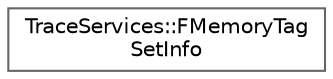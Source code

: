 digraph "Graphical Class Hierarchy"
{
 // INTERACTIVE_SVG=YES
 // LATEX_PDF_SIZE
  bgcolor="transparent";
  edge [fontname=Helvetica,fontsize=10,labelfontname=Helvetica,labelfontsize=10];
  node [fontname=Helvetica,fontsize=10,shape=box,height=0.2,width=0.4];
  rankdir="LR";
  Node0 [id="Node000000",label="TraceServices::FMemoryTag\lSetInfo",height=0.2,width=0.4,color="grey40", fillcolor="white", style="filled",URL="$d4/dc7/structTraceServices_1_1FMemoryTagSetInfo.html",tooltip=" "];
}
